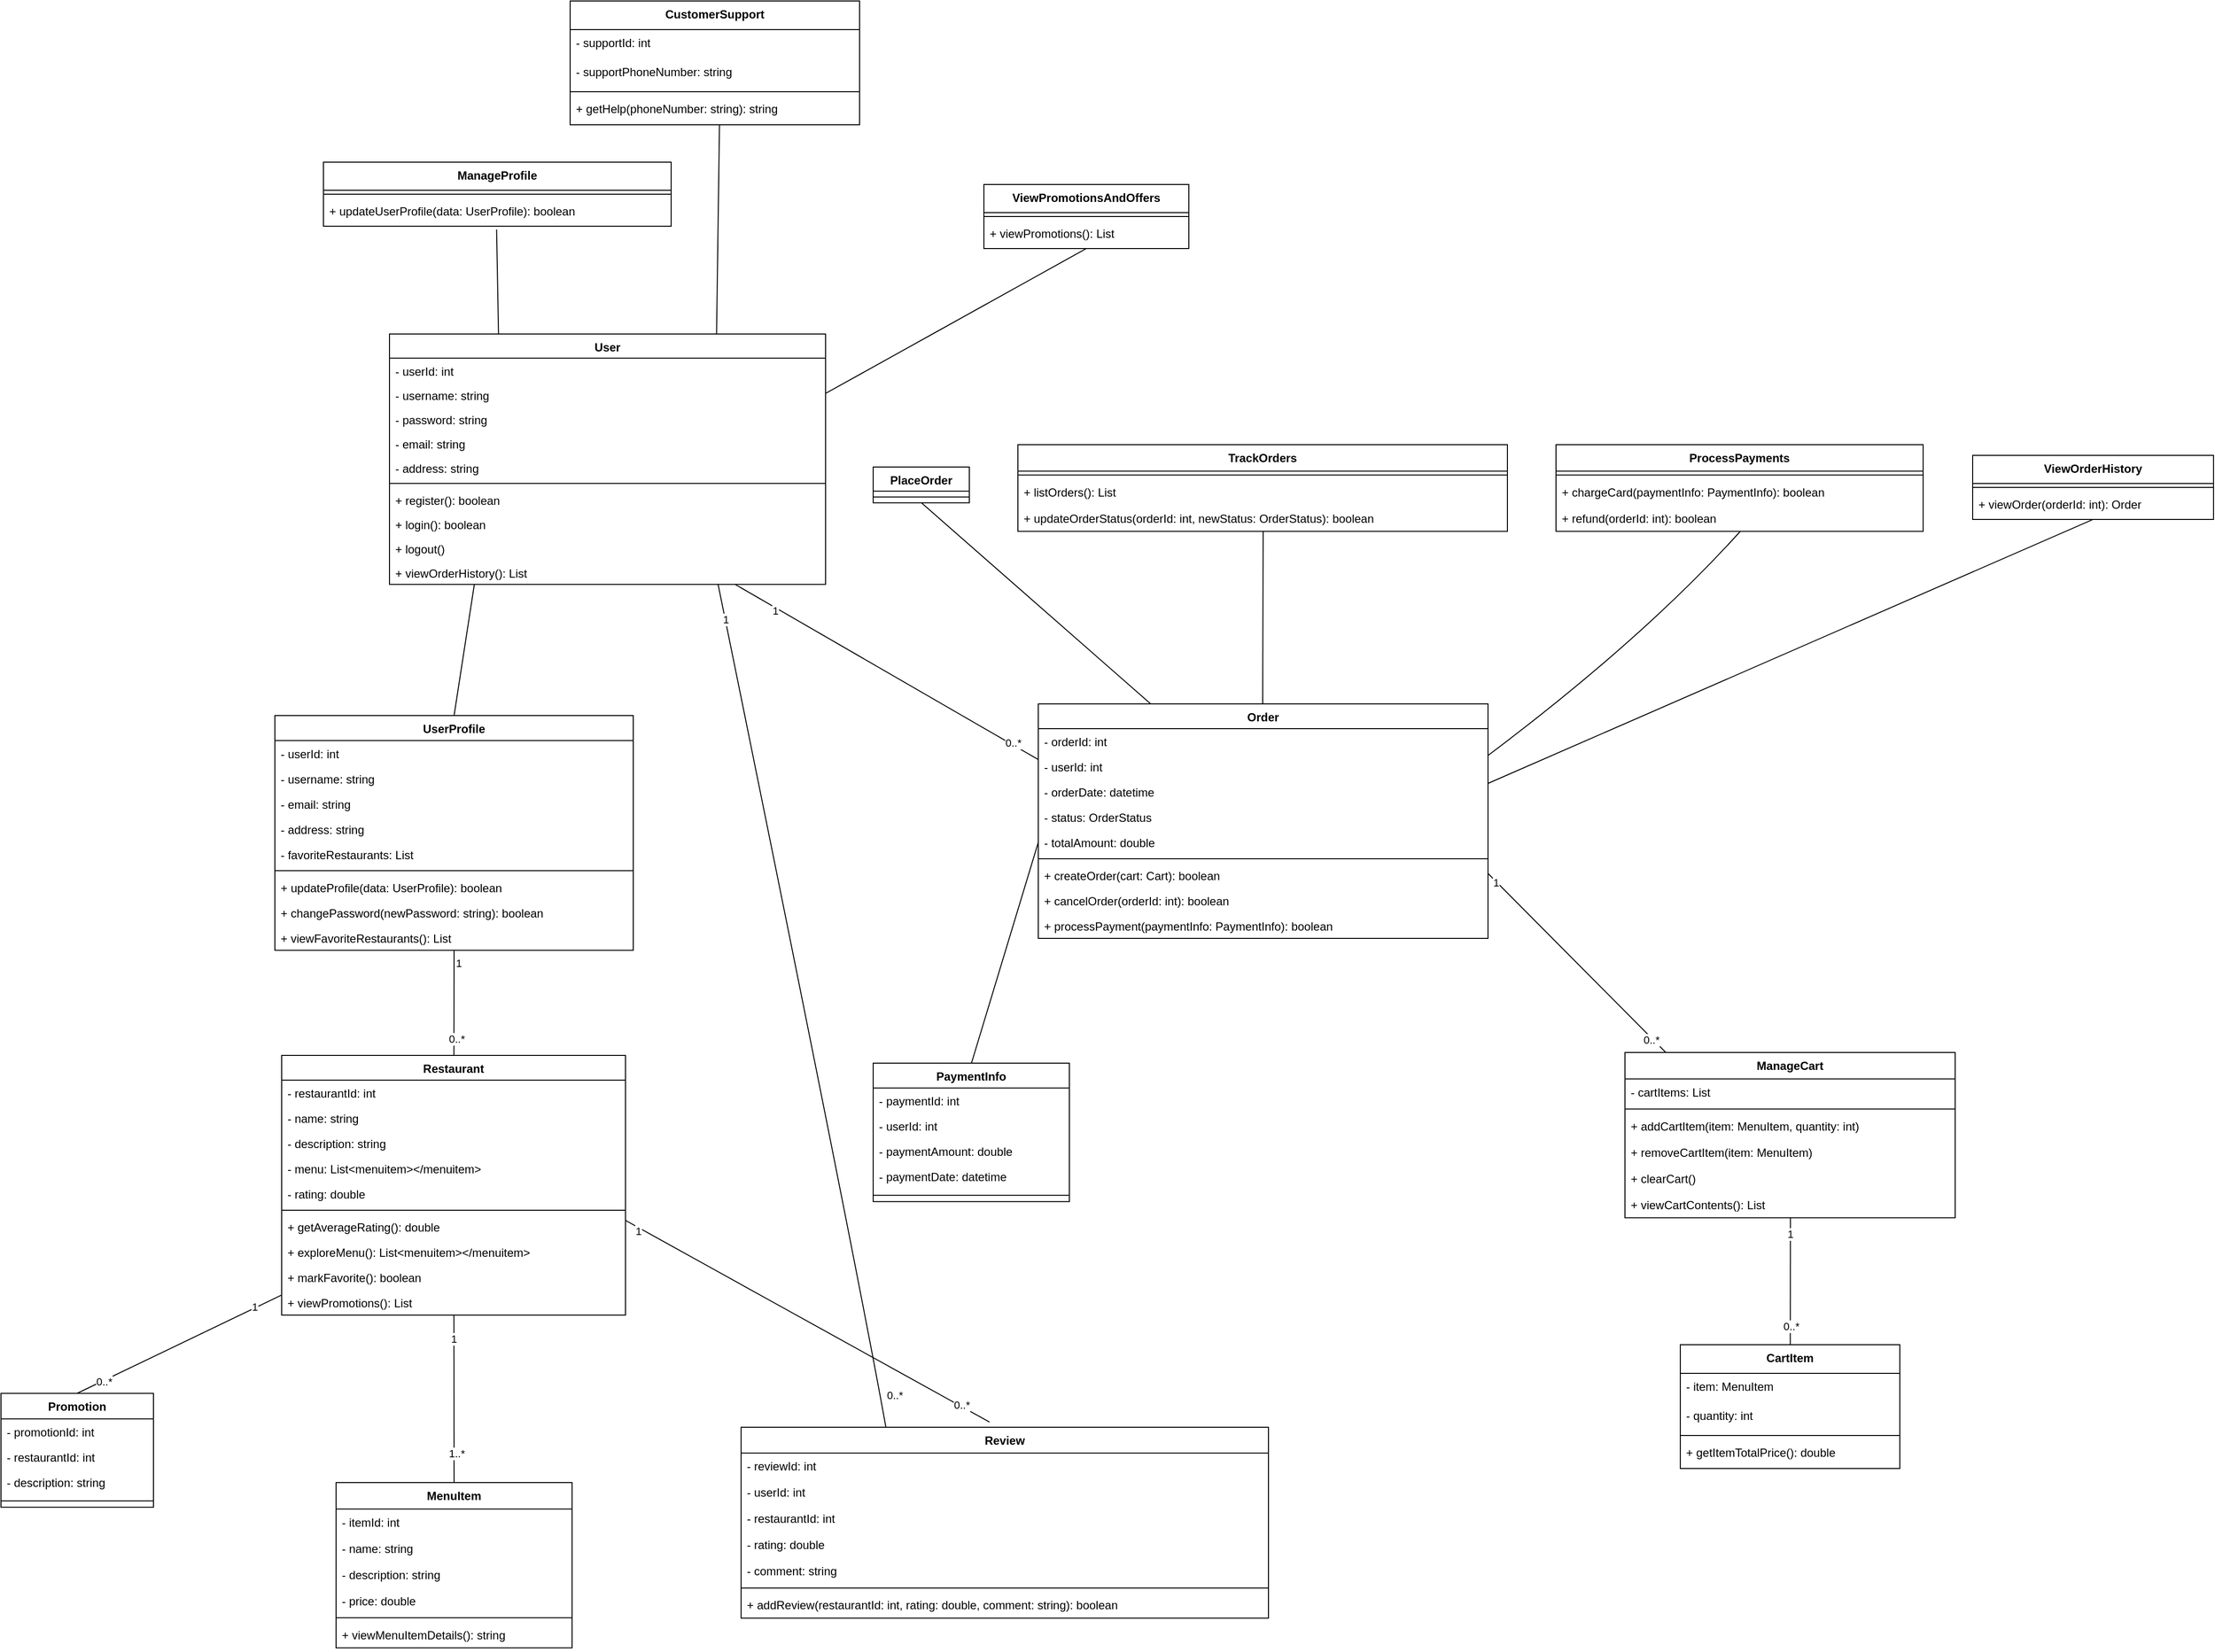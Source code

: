 <mxfile version="22.0.2" type="device">
  <diagram name="Page-1" id="tydHrGEadtjsayEtX0Bs">
    <mxGraphModel dx="3651" dy="2837" grid="1" gridSize="10" guides="1" tooltips="1" connect="1" arrows="1" fold="1" page="1" pageScale="1" pageWidth="850" pageHeight="1100" math="0" shadow="0">
      <root>
        <mxCell id="0" />
        <mxCell id="1" parent="0" />
        <mxCell id="6yUyEg-KqjyoAzudW4GW-1" value="User" style="swimlane;fontStyle=1;align=center;verticalAlign=top;childLayout=stackLayout;horizontal=1;startSize=24.877;horizontalStack=0;resizeParent=1;resizeParentMax=0;resizeLast=0;collapsible=0;marginBottom=0;" parent="1" vertex="1">
          <mxGeometry x="418" y="337" width="449" height="257.877" as="geometry" />
        </mxCell>
        <mxCell id="6yUyEg-KqjyoAzudW4GW-2" value="- userId: int" style="text;strokeColor=none;fillColor=none;align=left;verticalAlign=top;spacingLeft=4;spacingRight=4;overflow=hidden;rotatable=0;points=[[0,0.5],[1,0.5]];portConstraint=eastwest;" parent="6yUyEg-KqjyoAzudW4GW-1" vertex="1">
          <mxGeometry y="24.877" width="449" height="25" as="geometry" />
        </mxCell>
        <mxCell id="6yUyEg-KqjyoAzudW4GW-3" value="- username: string" style="text;strokeColor=none;fillColor=none;align=left;verticalAlign=top;spacingLeft=4;spacingRight=4;overflow=hidden;rotatable=0;points=[[0,0.5],[1,0.5]];portConstraint=eastwest;" parent="6yUyEg-KqjyoAzudW4GW-1" vertex="1">
          <mxGeometry y="49.877" width="449" height="25" as="geometry" />
        </mxCell>
        <mxCell id="6yUyEg-KqjyoAzudW4GW-4" value="- password: string" style="text;strokeColor=none;fillColor=none;align=left;verticalAlign=top;spacingLeft=4;spacingRight=4;overflow=hidden;rotatable=0;points=[[0,0.5],[1,0.5]];portConstraint=eastwest;" parent="6yUyEg-KqjyoAzudW4GW-1" vertex="1">
          <mxGeometry y="74.877" width="449" height="25" as="geometry" />
        </mxCell>
        <mxCell id="6yUyEg-KqjyoAzudW4GW-5" value="- email: string" style="text;strokeColor=none;fillColor=none;align=left;verticalAlign=top;spacingLeft=4;spacingRight=4;overflow=hidden;rotatable=0;points=[[0,0.5],[1,0.5]];portConstraint=eastwest;" parent="6yUyEg-KqjyoAzudW4GW-1" vertex="1">
          <mxGeometry y="99.877" width="449" height="25" as="geometry" />
        </mxCell>
        <mxCell id="6yUyEg-KqjyoAzudW4GW-6" value="- address: string" style="text;strokeColor=none;fillColor=none;align=left;verticalAlign=top;spacingLeft=4;spacingRight=4;overflow=hidden;rotatable=0;points=[[0,0.5],[1,0.5]];portConstraint=eastwest;" parent="6yUyEg-KqjyoAzudW4GW-1" vertex="1">
          <mxGeometry y="124.877" width="449" height="25" as="geometry" />
        </mxCell>
        <mxCell id="6yUyEg-KqjyoAzudW4GW-7" style="line;strokeWidth=1;fillColor=none;align=left;verticalAlign=middle;spacingTop=-1;spacingLeft=3;spacingRight=3;rotatable=0;labelPosition=right;points=[];portConstraint=eastwest;strokeColor=inherit;" parent="6yUyEg-KqjyoAzudW4GW-1" vertex="1">
          <mxGeometry y="149.877" width="449" height="8" as="geometry" />
        </mxCell>
        <mxCell id="6yUyEg-KqjyoAzudW4GW-8" value="+ register(): boolean" style="text;strokeColor=none;fillColor=none;align=left;verticalAlign=top;spacingLeft=4;spacingRight=4;overflow=hidden;rotatable=0;points=[[0,0.5],[1,0.5]];portConstraint=eastwest;" parent="6yUyEg-KqjyoAzudW4GW-1" vertex="1">
          <mxGeometry y="157.877" width="449" height="25" as="geometry" />
        </mxCell>
        <mxCell id="6yUyEg-KqjyoAzudW4GW-9" value="+ login(): boolean" style="text;strokeColor=none;fillColor=none;align=left;verticalAlign=top;spacingLeft=4;spacingRight=4;overflow=hidden;rotatable=0;points=[[0,0.5],[1,0.5]];portConstraint=eastwest;" parent="6yUyEg-KqjyoAzudW4GW-1" vertex="1">
          <mxGeometry y="182.877" width="449" height="25" as="geometry" />
        </mxCell>
        <mxCell id="6yUyEg-KqjyoAzudW4GW-10" value="+ logout()" style="text;strokeColor=none;fillColor=none;align=left;verticalAlign=top;spacingLeft=4;spacingRight=4;overflow=hidden;rotatable=0;points=[[0,0.5],[1,0.5]];portConstraint=eastwest;" parent="6yUyEg-KqjyoAzudW4GW-1" vertex="1">
          <mxGeometry y="207.877" width="449" height="25" as="geometry" />
        </mxCell>
        <mxCell id="6yUyEg-KqjyoAzudW4GW-13" value="+ viewOrderHistory(): List" style="text;strokeColor=none;fillColor=none;align=left;verticalAlign=top;spacingLeft=4;spacingRight=4;overflow=hidden;rotatable=0;points=[[0,0.5],[1,0.5]];portConstraint=eastwest;" parent="6yUyEg-KqjyoAzudW4GW-1" vertex="1">
          <mxGeometry y="232.877" width="449" height="25" as="geometry" />
        </mxCell>
        <mxCell id="6yUyEg-KqjyoAzudW4GW-15" value="Restaurant" style="swimlane;fontStyle=1;align=center;verticalAlign=top;childLayout=stackLayout;horizontal=1;startSize=25.5;horizontalStack=0;resizeParent=1;resizeParentMax=0;resizeLast=0;collapsible=0;marginBottom=0;" parent="1" vertex="1">
          <mxGeometry x="307" y="1080" width="354" height="267.5" as="geometry" />
        </mxCell>
        <mxCell id="6yUyEg-KqjyoAzudW4GW-16" value="- restaurantId: int" style="text;strokeColor=none;fillColor=none;align=left;verticalAlign=top;spacingLeft=4;spacingRight=4;overflow=hidden;rotatable=0;points=[[0,0.5],[1,0.5]];portConstraint=eastwest;" parent="6yUyEg-KqjyoAzudW4GW-15" vertex="1">
          <mxGeometry y="25.5" width="354" height="26" as="geometry" />
        </mxCell>
        <mxCell id="6yUyEg-KqjyoAzudW4GW-17" value="- name: string" style="text;strokeColor=none;fillColor=none;align=left;verticalAlign=top;spacingLeft=4;spacingRight=4;overflow=hidden;rotatable=0;points=[[0,0.5],[1,0.5]];portConstraint=eastwest;" parent="6yUyEg-KqjyoAzudW4GW-15" vertex="1">
          <mxGeometry y="51.5" width="354" height="26" as="geometry" />
        </mxCell>
        <mxCell id="6yUyEg-KqjyoAzudW4GW-18" value="- description: string" style="text;strokeColor=none;fillColor=none;align=left;verticalAlign=top;spacingLeft=4;spacingRight=4;overflow=hidden;rotatable=0;points=[[0,0.5],[1,0.5]];portConstraint=eastwest;" parent="6yUyEg-KqjyoAzudW4GW-15" vertex="1">
          <mxGeometry y="77.5" width="354" height="26" as="geometry" />
        </mxCell>
        <mxCell id="6yUyEg-KqjyoAzudW4GW-19" value="- menu: List&lt;menuitem&gt;&lt;/menuitem&gt;" style="text;strokeColor=none;fillColor=none;align=left;verticalAlign=top;spacingLeft=4;spacingRight=4;overflow=hidden;rotatable=0;points=[[0,0.5],[1,0.5]];portConstraint=eastwest;" parent="6yUyEg-KqjyoAzudW4GW-15" vertex="1">
          <mxGeometry y="103.5" width="354" height="26" as="geometry" />
        </mxCell>
        <mxCell id="6yUyEg-KqjyoAzudW4GW-20" value="- rating: double" style="text;strokeColor=none;fillColor=none;align=left;verticalAlign=top;spacingLeft=4;spacingRight=4;overflow=hidden;rotatable=0;points=[[0,0.5],[1,0.5]];portConstraint=eastwest;" parent="6yUyEg-KqjyoAzudW4GW-15" vertex="1">
          <mxGeometry y="129.5" width="354" height="26" as="geometry" />
        </mxCell>
        <mxCell id="6yUyEg-KqjyoAzudW4GW-21" style="line;strokeWidth=1;fillColor=none;align=left;verticalAlign=middle;spacingTop=-1;spacingLeft=3;spacingRight=3;rotatable=0;labelPosition=right;points=[];portConstraint=eastwest;strokeColor=inherit;" parent="6yUyEg-KqjyoAzudW4GW-15" vertex="1">
          <mxGeometry y="155.5" width="354" height="8" as="geometry" />
        </mxCell>
        <mxCell id="6yUyEg-KqjyoAzudW4GW-22" value="+ getAverageRating(): double" style="text;strokeColor=none;fillColor=none;align=left;verticalAlign=top;spacingLeft=4;spacingRight=4;overflow=hidden;rotatable=0;points=[[0,0.5],[1,0.5]];portConstraint=eastwest;" parent="6yUyEg-KqjyoAzudW4GW-15" vertex="1">
          <mxGeometry y="163.5" width="354" height="26" as="geometry" />
        </mxCell>
        <mxCell id="6yUyEg-KqjyoAzudW4GW-23" value="+ exploreMenu(): List&lt;menuitem&gt;&lt;/menuitem&gt;" style="text;strokeColor=none;fillColor=none;align=left;verticalAlign=top;spacingLeft=4;spacingRight=4;overflow=hidden;rotatable=0;points=[[0,0.5],[1,0.5]];portConstraint=eastwest;" parent="6yUyEg-KqjyoAzudW4GW-15" vertex="1">
          <mxGeometry y="189.5" width="354" height="26" as="geometry" />
        </mxCell>
        <mxCell id="6yUyEg-KqjyoAzudW4GW-24" value="+ markFavorite(): boolean" style="text;strokeColor=none;fillColor=none;align=left;verticalAlign=top;spacingLeft=4;spacingRight=4;overflow=hidden;rotatable=0;points=[[0,0.5],[1,0.5]];portConstraint=eastwest;" parent="6yUyEg-KqjyoAzudW4GW-15" vertex="1">
          <mxGeometry y="215.5" width="354" height="26" as="geometry" />
        </mxCell>
        <mxCell id="6yUyEg-KqjyoAzudW4GW-25" value="+ viewPromotions(): List" style="text;strokeColor=none;fillColor=none;align=left;verticalAlign=top;spacingLeft=4;spacingRight=4;overflow=hidden;rotatable=0;points=[[0,0.5],[1,0.5]];portConstraint=eastwest;" parent="6yUyEg-KqjyoAzudW4GW-15" vertex="1">
          <mxGeometry y="241.5" width="354" height="26" as="geometry" />
        </mxCell>
        <mxCell id="6yUyEg-KqjyoAzudW4GW-26" value="Order" style="swimlane;fontStyle=1;align=center;verticalAlign=top;childLayout=stackLayout;horizontal=1;startSize=25.5;horizontalStack=0;resizeParent=1;resizeParentMax=0;resizeLast=0;collapsible=0;marginBottom=0;" parent="1" vertex="1">
          <mxGeometry x="1086" y="718" width="463" height="241.5" as="geometry" />
        </mxCell>
        <mxCell id="6yUyEg-KqjyoAzudW4GW-27" value="- orderId: int" style="text;strokeColor=none;fillColor=none;align=left;verticalAlign=top;spacingLeft=4;spacingRight=4;overflow=hidden;rotatable=0;points=[[0,0.5],[1,0.5]];portConstraint=eastwest;" parent="6yUyEg-KqjyoAzudW4GW-26" vertex="1">
          <mxGeometry y="25.5" width="463" height="26" as="geometry" />
        </mxCell>
        <mxCell id="6yUyEg-KqjyoAzudW4GW-28" value="- userId: int" style="text;strokeColor=none;fillColor=none;align=left;verticalAlign=top;spacingLeft=4;spacingRight=4;overflow=hidden;rotatable=0;points=[[0,0.5],[1,0.5]];portConstraint=eastwest;" parent="6yUyEg-KqjyoAzudW4GW-26" vertex="1">
          <mxGeometry y="51.5" width="463" height="26" as="geometry" />
        </mxCell>
        <mxCell id="6yUyEg-KqjyoAzudW4GW-29" value="- orderDate: datetime" style="text;strokeColor=none;fillColor=none;align=left;verticalAlign=top;spacingLeft=4;spacingRight=4;overflow=hidden;rotatable=0;points=[[0,0.5],[1,0.5]];portConstraint=eastwest;" parent="6yUyEg-KqjyoAzudW4GW-26" vertex="1">
          <mxGeometry y="77.5" width="463" height="26" as="geometry" />
        </mxCell>
        <mxCell id="6yUyEg-KqjyoAzudW4GW-30" value="- status: OrderStatus" style="text;strokeColor=none;fillColor=none;align=left;verticalAlign=top;spacingLeft=4;spacingRight=4;overflow=hidden;rotatable=0;points=[[0,0.5],[1,0.5]];portConstraint=eastwest;" parent="6yUyEg-KqjyoAzudW4GW-26" vertex="1">
          <mxGeometry y="103.5" width="463" height="26" as="geometry" />
        </mxCell>
        <mxCell id="6yUyEg-KqjyoAzudW4GW-31" value="- totalAmount: double" style="text;strokeColor=none;fillColor=none;align=left;verticalAlign=top;spacingLeft=4;spacingRight=4;overflow=hidden;rotatable=0;points=[[0,0.5],[1,0.5]];portConstraint=eastwest;" parent="6yUyEg-KqjyoAzudW4GW-26" vertex="1">
          <mxGeometry y="129.5" width="463" height="26" as="geometry" />
        </mxCell>
        <mxCell id="6yUyEg-KqjyoAzudW4GW-32" style="line;strokeWidth=1;fillColor=none;align=left;verticalAlign=middle;spacingTop=-1;spacingLeft=3;spacingRight=3;rotatable=0;labelPosition=right;points=[];portConstraint=eastwest;strokeColor=inherit;" parent="6yUyEg-KqjyoAzudW4GW-26" vertex="1">
          <mxGeometry y="155.5" width="463" height="8" as="geometry" />
        </mxCell>
        <mxCell id="6yUyEg-KqjyoAzudW4GW-33" value="+ createOrder(cart: Cart): boolean" style="text;strokeColor=none;fillColor=none;align=left;verticalAlign=top;spacingLeft=4;spacingRight=4;overflow=hidden;rotatable=0;points=[[0,0.5],[1,0.5]];portConstraint=eastwest;" parent="6yUyEg-KqjyoAzudW4GW-26" vertex="1">
          <mxGeometry y="163.5" width="463" height="26" as="geometry" />
        </mxCell>
        <mxCell id="6yUyEg-KqjyoAzudW4GW-34" value="+ cancelOrder(orderId: int): boolean" style="text;strokeColor=none;fillColor=none;align=left;verticalAlign=top;spacingLeft=4;spacingRight=4;overflow=hidden;rotatable=0;points=[[0,0.5],[1,0.5]];portConstraint=eastwest;" parent="6yUyEg-KqjyoAzudW4GW-26" vertex="1">
          <mxGeometry y="189.5" width="463" height="26" as="geometry" />
        </mxCell>
        <mxCell id="6yUyEg-KqjyoAzudW4GW-36" value="+ processPayment(paymentInfo: PaymentInfo): boolean" style="text;strokeColor=none;fillColor=none;align=left;verticalAlign=top;spacingLeft=4;spacingRight=4;overflow=hidden;rotatable=0;points=[[0,0.5],[1,0.5]];portConstraint=eastwest;" parent="6yUyEg-KqjyoAzudW4GW-26" vertex="1">
          <mxGeometry y="215.5" width="463" height="26" as="geometry" />
        </mxCell>
        <mxCell id="6yUyEg-KqjyoAzudW4GW-37" value="Review" style="swimlane;fontStyle=1;align=center;verticalAlign=top;childLayout=stackLayout;horizontal=1;startSize=26.657;horizontalStack=0;resizeParent=1;resizeParentMax=0;resizeLast=0;collapsible=0;marginBottom=0;" parent="1" vertex="1">
          <mxGeometry x="780" y="1463" width="543" height="196.657" as="geometry" />
        </mxCell>
        <mxCell id="6yUyEg-KqjyoAzudW4GW-38" value="- reviewId: int" style="text;strokeColor=none;fillColor=none;align=left;verticalAlign=top;spacingLeft=4;spacingRight=4;overflow=hidden;rotatable=0;points=[[0,0.5],[1,0.5]];portConstraint=eastwest;" parent="6yUyEg-KqjyoAzudW4GW-37" vertex="1">
          <mxGeometry y="26.657" width="543" height="27" as="geometry" />
        </mxCell>
        <mxCell id="6yUyEg-KqjyoAzudW4GW-39" value="- userId: int" style="text;strokeColor=none;fillColor=none;align=left;verticalAlign=top;spacingLeft=4;spacingRight=4;overflow=hidden;rotatable=0;points=[[0,0.5],[1,0.5]];portConstraint=eastwest;" parent="6yUyEg-KqjyoAzudW4GW-37" vertex="1">
          <mxGeometry y="53.657" width="543" height="27" as="geometry" />
        </mxCell>
        <mxCell id="6yUyEg-KqjyoAzudW4GW-40" value="- restaurantId: int" style="text;strokeColor=none;fillColor=none;align=left;verticalAlign=top;spacingLeft=4;spacingRight=4;overflow=hidden;rotatable=0;points=[[0,0.5],[1,0.5]];portConstraint=eastwest;" parent="6yUyEg-KqjyoAzudW4GW-37" vertex="1">
          <mxGeometry y="80.657" width="543" height="27" as="geometry" />
        </mxCell>
        <mxCell id="6yUyEg-KqjyoAzudW4GW-41" value="- rating: double" style="text;strokeColor=none;fillColor=none;align=left;verticalAlign=top;spacingLeft=4;spacingRight=4;overflow=hidden;rotatable=0;points=[[0,0.5],[1,0.5]];portConstraint=eastwest;" parent="6yUyEg-KqjyoAzudW4GW-37" vertex="1">
          <mxGeometry y="107.657" width="543" height="27" as="geometry" />
        </mxCell>
        <mxCell id="6yUyEg-KqjyoAzudW4GW-42" value="- comment: string" style="text;strokeColor=none;fillColor=none;align=left;verticalAlign=top;spacingLeft=4;spacingRight=4;overflow=hidden;rotatable=0;points=[[0,0.5],[1,0.5]];portConstraint=eastwest;" parent="6yUyEg-KqjyoAzudW4GW-37" vertex="1">
          <mxGeometry y="134.657" width="543" height="27" as="geometry" />
        </mxCell>
        <mxCell id="6yUyEg-KqjyoAzudW4GW-43" style="line;strokeWidth=1;fillColor=none;align=left;verticalAlign=middle;spacingTop=-1;spacingLeft=3;spacingRight=3;rotatable=0;labelPosition=right;points=[];portConstraint=eastwest;strokeColor=inherit;" parent="6yUyEg-KqjyoAzudW4GW-37" vertex="1">
          <mxGeometry y="161.657" width="543" height="8" as="geometry" />
        </mxCell>
        <mxCell id="6yUyEg-KqjyoAzudW4GW-44" value="+ addReview(restaurantId: int, rating: double, comment: string): boolean" style="text;strokeColor=none;fillColor=none;align=left;verticalAlign=top;spacingLeft=4;spacingRight=4;overflow=hidden;rotatable=0;points=[[0,0.5],[1,0.5]];portConstraint=eastwest;" parent="6yUyEg-KqjyoAzudW4GW-37" vertex="1">
          <mxGeometry y="169.657" width="543" height="27" as="geometry" />
        </mxCell>
        <mxCell id="6yUyEg-KqjyoAzudW4GW-45" value="ManageCart" style="swimlane;fontStyle=1;align=center;verticalAlign=top;childLayout=stackLayout;horizontal=1;startSize=27.3;horizontalStack=0;resizeParent=1;resizeParentMax=0;resizeLast=0;collapsible=0;marginBottom=0;" parent="1" vertex="1">
          <mxGeometry x="1690" y="1077" width="340" height="170.3" as="geometry" />
        </mxCell>
        <mxCell id="6yUyEg-KqjyoAzudW4GW-46" value="- cartItems: List" style="text;strokeColor=none;fillColor=none;align=left;verticalAlign=top;spacingLeft=4;spacingRight=4;overflow=hidden;rotatable=0;points=[[0,0.5],[1,0.5]];portConstraint=eastwest;" parent="6yUyEg-KqjyoAzudW4GW-45" vertex="1">
          <mxGeometry y="27.3" width="340" height="27" as="geometry" />
        </mxCell>
        <mxCell id="6yUyEg-KqjyoAzudW4GW-47" style="line;strokeWidth=1;fillColor=none;align=left;verticalAlign=middle;spacingTop=-1;spacingLeft=3;spacingRight=3;rotatable=0;labelPosition=right;points=[];portConstraint=eastwest;strokeColor=inherit;" parent="6yUyEg-KqjyoAzudW4GW-45" vertex="1">
          <mxGeometry y="54.3" width="340" height="8" as="geometry" />
        </mxCell>
        <mxCell id="6yUyEg-KqjyoAzudW4GW-48" value="+ addCartItem(item: MenuItem, quantity: int)" style="text;strokeColor=none;fillColor=none;align=left;verticalAlign=top;spacingLeft=4;spacingRight=4;overflow=hidden;rotatable=0;points=[[0,0.5],[1,0.5]];portConstraint=eastwest;" parent="6yUyEg-KqjyoAzudW4GW-45" vertex="1">
          <mxGeometry y="62.3" width="340" height="27" as="geometry" />
        </mxCell>
        <mxCell id="6yUyEg-KqjyoAzudW4GW-49" value="+ removeCartItem(item: MenuItem)" style="text;strokeColor=none;fillColor=none;align=left;verticalAlign=top;spacingLeft=4;spacingRight=4;overflow=hidden;rotatable=0;points=[[0,0.5],[1,0.5]];portConstraint=eastwest;" parent="6yUyEg-KqjyoAzudW4GW-45" vertex="1">
          <mxGeometry y="89.3" width="340" height="27" as="geometry" />
        </mxCell>
        <mxCell id="6yUyEg-KqjyoAzudW4GW-50" value="+ clearCart()" style="text;strokeColor=none;fillColor=none;align=left;verticalAlign=top;spacingLeft=4;spacingRight=4;overflow=hidden;rotatable=0;points=[[0,0.5],[1,0.5]];portConstraint=eastwest;" parent="6yUyEg-KqjyoAzudW4GW-45" vertex="1">
          <mxGeometry y="116.3" width="340" height="27" as="geometry" />
        </mxCell>
        <mxCell id="6yUyEg-KqjyoAzudW4GW-51" value="+ viewCartContents(): List" style="text;strokeColor=none;fillColor=none;align=left;verticalAlign=top;spacingLeft=4;spacingRight=4;overflow=hidden;rotatable=0;points=[[0,0.5],[1,0.5]];portConstraint=eastwest;" parent="6yUyEg-KqjyoAzudW4GW-45" vertex="1">
          <mxGeometry y="143.3" width="340" height="27" as="geometry" />
        </mxCell>
        <mxCell id="6yUyEg-KqjyoAzudW4GW-52" value="MenuItem" style="swimlane;fontStyle=1;align=center;verticalAlign=top;childLayout=stackLayout;horizontal=1;startSize=27.3;horizontalStack=0;resizeParent=1;resizeParentMax=0;resizeLast=0;collapsible=0;marginBottom=0;" parent="1" vertex="1">
          <mxGeometry x="363" y="1520" width="243" height="170.3" as="geometry" />
        </mxCell>
        <mxCell id="6yUyEg-KqjyoAzudW4GW-53" value="- itemId: int" style="text;strokeColor=none;fillColor=none;align=left;verticalAlign=top;spacingLeft=4;spacingRight=4;overflow=hidden;rotatable=0;points=[[0,0.5],[1,0.5]];portConstraint=eastwest;" parent="6yUyEg-KqjyoAzudW4GW-52" vertex="1">
          <mxGeometry y="27.3" width="243" height="27" as="geometry" />
        </mxCell>
        <mxCell id="6yUyEg-KqjyoAzudW4GW-54" value="- name: string" style="text;strokeColor=none;fillColor=none;align=left;verticalAlign=top;spacingLeft=4;spacingRight=4;overflow=hidden;rotatable=0;points=[[0,0.5],[1,0.5]];portConstraint=eastwest;" parent="6yUyEg-KqjyoAzudW4GW-52" vertex="1">
          <mxGeometry y="54.3" width="243" height="27" as="geometry" />
        </mxCell>
        <mxCell id="6yUyEg-KqjyoAzudW4GW-55" value="- description: string" style="text;strokeColor=none;fillColor=none;align=left;verticalAlign=top;spacingLeft=4;spacingRight=4;overflow=hidden;rotatable=0;points=[[0,0.5],[1,0.5]];portConstraint=eastwest;" parent="6yUyEg-KqjyoAzudW4GW-52" vertex="1">
          <mxGeometry y="81.3" width="243" height="27" as="geometry" />
        </mxCell>
        <mxCell id="6yUyEg-KqjyoAzudW4GW-56" value="- price: double" style="text;strokeColor=none;fillColor=none;align=left;verticalAlign=top;spacingLeft=4;spacingRight=4;overflow=hidden;rotatable=0;points=[[0,0.5],[1,0.5]];portConstraint=eastwest;" parent="6yUyEg-KqjyoAzudW4GW-52" vertex="1">
          <mxGeometry y="108.3" width="243" height="27" as="geometry" />
        </mxCell>
        <mxCell id="6yUyEg-KqjyoAzudW4GW-57" style="line;strokeWidth=1;fillColor=none;align=left;verticalAlign=middle;spacingTop=-1;spacingLeft=3;spacingRight=3;rotatable=0;labelPosition=right;points=[];portConstraint=eastwest;strokeColor=inherit;" parent="6yUyEg-KqjyoAzudW4GW-52" vertex="1">
          <mxGeometry y="135.3" width="243" height="8" as="geometry" />
        </mxCell>
        <mxCell id="6yUyEg-KqjyoAzudW4GW-58" value="+ viewMenuItemDetails(): string" style="text;strokeColor=none;fillColor=none;align=left;verticalAlign=top;spacingLeft=4;spacingRight=4;overflow=hidden;rotatable=0;points=[[0,0.5],[1,0.5]];portConstraint=eastwest;" parent="6yUyEg-KqjyoAzudW4GW-52" vertex="1">
          <mxGeometry y="143.3" width="243" height="27" as="geometry" />
        </mxCell>
        <mxCell id="6yUyEg-KqjyoAzudW4GW-59" value="CartItem" style="swimlane;fontStyle=1;align=center;verticalAlign=top;childLayout=stackLayout;horizontal=1;startSize=29.55;horizontalStack=0;resizeParent=1;resizeParentMax=0;resizeLast=0;collapsible=0;marginBottom=0;" parent="1" vertex="1">
          <mxGeometry x="1747" y="1378" width="226" height="127.55" as="geometry" />
        </mxCell>
        <mxCell id="6yUyEg-KqjyoAzudW4GW-60" value="- item: MenuItem" style="text;strokeColor=none;fillColor=none;align=left;verticalAlign=top;spacingLeft=4;spacingRight=4;overflow=hidden;rotatable=0;points=[[0,0.5],[1,0.5]];portConstraint=eastwest;" parent="6yUyEg-KqjyoAzudW4GW-59" vertex="1">
          <mxGeometry y="29.55" width="226" height="30" as="geometry" />
        </mxCell>
        <mxCell id="6yUyEg-KqjyoAzudW4GW-61" value="- quantity: int" style="text;strokeColor=none;fillColor=none;align=left;verticalAlign=top;spacingLeft=4;spacingRight=4;overflow=hidden;rotatable=0;points=[[0,0.5],[1,0.5]];portConstraint=eastwest;" parent="6yUyEg-KqjyoAzudW4GW-59" vertex="1">
          <mxGeometry y="59.55" width="226" height="30" as="geometry" />
        </mxCell>
        <mxCell id="6yUyEg-KqjyoAzudW4GW-62" style="line;strokeWidth=1;fillColor=none;align=left;verticalAlign=middle;spacingTop=-1;spacingLeft=3;spacingRight=3;rotatable=0;labelPosition=right;points=[];portConstraint=eastwest;strokeColor=inherit;" parent="6yUyEg-KqjyoAzudW4GW-59" vertex="1">
          <mxGeometry y="89.55" width="226" height="8" as="geometry" />
        </mxCell>
        <mxCell id="6yUyEg-KqjyoAzudW4GW-63" value="+ getItemTotalPrice(): double" style="text;strokeColor=none;fillColor=none;align=left;verticalAlign=top;spacingLeft=4;spacingRight=4;overflow=hidden;rotatable=0;points=[[0,0.5],[1,0.5]];portConstraint=eastwest;" parent="6yUyEg-KqjyoAzudW4GW-59" vertex="1">
          <mxGeometry y="97.55" width="226" height="30" as="geometry" />
        </mxCell>
        <mxCell id="6yUyEg-KqjyoAzudW4GW-64" value="UserProfile" style="swimlane;fontStyle=1;align=center;verticalAlign=top;childLayout=stackLayout;horizontal=1;startSize=25.8;horizontalStack=0;resizeParent=1;resizeParentMax=0;resizeLast=0;collapsible=0;marginBottom=0;" parent="1" vertex="1">
          <mxGeometry x="300" y="730" width="369" height="241.8" as="geometry" />
        </mxCell>
        <mxCell id="6yUyEg-KqjyoAzudW4GW-65" value="- userId: int" style="text;strokeColor=none;fillColor=none;align=left;verticalAlign=top;spacingLeft=4;spacingRight=4;overflow=hidden;rotatable=0;points=[[0,0.5],[1,0.5]];portConstraint=eastwest;" parent="6yUyEg-KqjyoAzudW4GW-64" vertex="1">
          <mxGeometry y="25.8" width="369" height="26" as="geometry" />
        </mxCell>
        <mxCell id="6yUyEg-KqjyoAzudW4GW-66" value="- username: string" style="text;strokeColor=none;fillColor=none;align=left;verticalAlign=top;spacingLeft=4;spacingRight=4;overflow=hidden;rotatable=0;points=[[0,0.5],[1,0.5]];portConstraint=eastwest;" parent="6yUyEg-KqjyoAzudW4GW-64" vertex="1">
          <mxGeometry y="51.8" width="369" height="26" as="geometry" />
        </mxCell>
        <mxCell id="6yUyEg-KqjyoAzudW4GW-67" value="- email: string" style="text;strokeColor=none;fillColor=none;align=left;verticalAlign=top;spacingLeft=4;spacingRight=4;overflow=hidden;rotatable=0;points=[[0,0.5],[1,0.5]];portConstraint=eastwest;" parent="6yUyEg-KqjyoAzudW4GW-64" vertex="1">
          <mxGeometry y="77.8" width="369" height="26" as="geometry" />
        </mxCell>
        <mxCell id="6yUyEg-KqjyoAzudW4GW-68" value="- address: string" style="text;strokeColor=none;fillColor=none;align=left;verticalAlign=top;spacingLeft=4;spacingRight=4;overflow=hidden;rotatable=0;points=[[0,0.5],[1,0.5]];portConstraint=eastwest;" parent="6yUyEg-KqjyoAzudW4GW-64" vertex="1">
          <mxGeometry y="103.8" width="369" height="26" as="geometry" />
        </mxCell>
        <mxCell id="6yUyEg-KqjyoAzudW4GW-69" value="- favoriteRestaurants: List" style="text;strokeColor=none;fillColor=none;align=left;verticalAlign=top;spacingLeft=4;spacingRight=4;overflow=hidden;rotatable=0;points=[[0,0.5],[1,0.5]];portConstraint=eastwest;" parent="6yUyEg-KqjyoAzudW4GW-64" vertex="1">
          <mxGeometry y="129.8" width="369" height="26" as="geometry" />
        </mxCell>
        <mxCell id="6yUyEg-KqjyoAzudW4GW-70" style="line;strokeWidth=1;fillColor=none;align=left;verticalAlign=middle;spacingTop=-1;spacingLeft=3;spacingRight=3;rotatable=0;labelPosition=right;points=[];portConstraint=eastwest;strokeColor=inherit;" parent="6yUyEg-KqjyoAzudW4GW-64" vertex="1">
          <mxGeometry y="155.8" width="369" height="8" as="geometry" />
        </mxCell>
        <mxCell id="6yUyEg-KqjyoAzudW4GW-71" value="+ updateProfile(data: UserProfile): boolean" style="text;strokeColor=none;fillColor=none;align=left;verticalAlign=top;spacingLeft=4;spacingRight=4;overflow=hidden;rotatable=0;points=[[0,0.5],[1,0.5]];portConstraint=eastwest;" parent="6yUyEg-KqjyoAzudW4GW-64" vertex="1">
          <mxGeometry y="163.8" width="369" height="26" as="geometry" />
        </mxCell>
        <mxCell id="6yUyEg-KqjyoAzudW4GW-72" value="+ changePassword(newPassword: string): boolean" style="text;strokeColor=none;fillColor=none;align=left;verticalAlign=top;spacingLeft=4;spacingRight=4;overflow=hidden;rotatable=0;points=[[0,0.5],[1,0.5]];portConstraint=eastwest;" parent="6yUyEg-KqjyoAzudW4GW-64" vertex="1">
          <mxGeometry y="189.8" width="369" height="26" as="geometry" />
        </mxCell>
        <mxCell id="6yUyEg-KqjyoAzudW4GW-73" value="+ viewFavoriteRestaurants(): List" style="text;strokeColor=none;fillColor=none;align=left;verticalAlign=top;spacingLeft=4;spacingRight=4;overflow=hidden;rotatable=0;points=[[0,0.5],[1,0.5]];portConstraint=eastwest;" parent="6yUyEg-KqjyoAzudW4GW-64" vertex="1">
          <mxGeometry y="215.8" width="369" height="26" as="geometry" />
        </mxCell>
        <mxCell id="6yUyEg-KqjyoAzudW4GW-74" value="CustomerSupport" style="swimlane;fontStyle=1;align=center;verticalAlign=top;childLayout=stackLayout;horizontal=1;startSize=29.55;horizontalStack=0;resizeParent=1;resizeParentMax=0;resizeLast=0;collapsible=0;marginBottom=0;" parent="1" vertex="1">
          <mxGeometry x="604" y="-6" width="298" height="127.55" as="geometry" />
        </mxCell>
        <mxCell id="6yUyEg-KqjyoAzudW4GW-75" value="- supportId: int" style="text;strokeColor=none;fillColor=none;align=left;verticalAlign=top;spacingLeft=4;spacingRight=4;overflow=hidden;rotatable=0;points=[[0,0.5],[1,0.5]];portConstraint=eastwest;" parent="6yUyEg-KqjyoAzudW4GW-74" vertex="1">
          <mxGeometry y="29.55" width="298" height="30" as="geometry" />
        </mxCell>
        <mxCell id="6yUyEg-KqjyoAzudW4GW-76" value="- supportPhoneNumber: string" style="text;strokeColor=none;fillColor=none;align=left;verticalAlign=top;spacingLeft=4;spacingRight=4;overflow=hidden;rotatable=0;points=[[0,0.5],[1,0.5]];portConstraint=eastwest;" parent="6yUyEg-KqjyoAzudW4GW-74" vertex="1">
          <mxGeometry y="59.55" width="298" height="30" as="geometry" />
        </mxCell>
        <mxCell id="6yUyEg-KqjyoAzudW4GW-77" style="line;strokeWidth=1;fillColor=none;align=left;verticalAlign=middle;spacingTop=-1;spacingLeft=3;spacingRight=3;rotatable=0;labelPosition=right;points=[];portConstraint=eastwest;strokeColor=inherit;" parent="6yUyEg-KqjyoAzudW4GW-74" vertex="1">
          <mxGeometry y="89.55" width="298" height="8" as="geometry" />
        </mxCell>
        <mxCell id="6yUyEg-KqjyoAzudW4GW-78" value="+ getHelp(phoneNumber: string): string" style="text;strokeColor=none;fillColor=none;align=left;verticalAlign=top;spacingLeft=4;spacingRight=4;overflow=hidden;rotatable=0;points=[[0,0.5],[1,0.5]];portConstraint=eastwest;" parent="6yUyEg-KqjyoAzudW4GW-74" vertex="1">
          <mxGeometry y="97.55" width="298" height="30" as="geometry" />
        </mxCell>
        <mxCell id="6yUyEg-KqjyoAzudW4GW-79" value="Promotion" style="swimlane;fontStyle=1;align=center;verticalAlign=top;childLayout=stackLayout;horizontal=1;startSize=26.267;horizontalStack=0;resizeParent=1;resizeParentMax=0;resizeLast=0;collapsible=0;marginBottom=0;" parent="1" vertex="1">
          <mxGeometry x="18" y="1428.13" width="157" height="117.267" as="geometry" />
        </mxCell>
        <mxCell id="6yUyEg-KqjyoAzudW4GW-80" value="- promotionId: int" style="text;strokeColor=none;fillColor=none;align=left;verticalAlign=top;spacingLeft=4;spacingRight=4;overflow=hidden;rotatable=0;points=[[0,0.5],[1,0.5]];portConstraint=eastwest;" parent="6yUyEg-KqjyoAzudW4GW-79" vertex="1">
          <mxGeometry y="26.267" width="157" height="26" as="geometry" />
        </mxCell>
        <mxCell id="6yUyEg-KqjyoAzudW4GW-81" value="- restaurantId: int" style="text;strokeColor=none;fillColor=none;align=left;verticalAlign=top;spacingLeft=4;spacingRight=4;overflow=hidden;rotatable=0;points=[[0,0.5],[1,0.5]];portConstraint=eastwest;" parent="6yUyEg-KqjyoAzudW4GW-79" vertex="1">
          <mxGeometry y="52.267" width="157" height="26" as="geometry" />
        </mxCell>
        <mxCell id="6yUyEg-KqjyoAzudW4GW-82" value="- description: string" style="text;strokeColor=none;fillColor=none;align=left;verticalAlign=top;spacingLeft=4;spacingRight=4;overflow=hidden;rotatable=0;points=[[0,0.5],[1,0.5]];portConstraint=eastwest;" parent="6yUyEg-KqjyoAzudW4GW-79" vertex="1">
          <mxGeometry y="78.267" width="157" height="26" as="geometry" />
        </mxCell>
        <mxCell id="6yUyEg-KqjyoAzudW4GW-83" style="line;strokeWidth=1;fillColor=none;align=left;verticalAlign=middle;spacingTop=-1;spacingLeft=3;spacingRight=3;rotatable=0;labelPosition=right;points=[];portConstraint=eastwest;strokeColor=inherit;" parent="6yUyEg-KqjyoAzudW4GW-79" vertex="1">
          <mxGeometry y="104.267" width="157" height="13" as="geometry" />
        </mxCell>
        <mxCell id="6yUyEg-KqjyoAzudW4GW-84" value="PaymentInfo" style="swimlane;fontStyle=1;align=center;verticalAlign=top;childLayout=stackLayout;horizontal=1;startSize=25.636;horizontalStack=0;resizeParent=1;resizeParentMax=0;resizeLast=0;collapsible=0;marginBottom=0;" parent="1" vertex="1">
          <mxGeometry x="916" y="1088" width="202" height="142.636" as="geometry" />
        </mxCell>
        <mxCell id="6yUyEg-KqjyoAzudW4GW-85" value="- paymentId: int" style="text;strokeColor=none;fillColor=none;align=left;verticalAlign=top;spacingLeft=4;spacingRight=4;overflow=hidden;rotatable=0;points=[[0,0.5],[1,0.5]];portConstraint=eastwest;" parent="6yUyEg-KqjyoAzudW4GW-84" vertex="1">
          <mxGeometry y="25.636" width="202" height="26" as="geometry" />
        </mxCell>
        <mxCell id="6yUyEg-KqjyoAzudW4GW-86" value="- userId: int" style="text;strokeColor=none;fillColor=none;align=left;verticalAlign=top;spacingLeft=4;spacingRight=4;overflow=hidden;rotatable=0;points=[[0,0.5],[1,0.5]];portConstraint=eastwest;" parent="6yUyEg-KqjyoAzudW4GW-84" vertex="1">
          <mxGeometry y="51.636" width="202" height="26" as="geometry" />
        </mxCell>
        <mxCell id="6yUyEg-KqjyoAzudW4GW-87" value="- paymentAmount: double" style="text;strokeColor=none;fillColor=none;align=left;verticalAlign=top;spacingLeft=4;spacingRight=4;overflow=hidden;rotatable=0;points=[[0,0.5],[1,0.5]];portConstraint=eastwest;" parent="6yUyEg-KqjyoAzudW4GW-84" vertex="1">
          <mxGeometry y="77.636" width="202" height="26" as="geometry" />
        </mxCell>
        <mxCell id="6yUyEg-KqjyoAzudW4GW-88" value="- paymentDate: datetime" style="text;strokeColor=none;fillColor=none;align=left;verticalAlign=top;spacingLeft=4;spacingRight=4;overflow=hidden;rotatable=0;points=[[0,0.5],[1,0.5]];portConstraint=eastwest;" parent="6yUyEg-KqjyoAzudW4GW-84" vertex="1">
          <mxGeometry y="103.636" width="202" height="26" as="geometry" />
        </mxCell>
        <mxCell id="6yUyEg-KqjyoAzudW4GW-89" style="line;strokeWidth=1;fillColor=none;align=left;verticalAlign=middle;spacingTop=-1;spacingLeft=3;spacingRight=3;rotatable=0;labelPosition=right;points=[];portConstraint=eastwest;strokeColor=inherit;" parent="6yUyEg-KqjyoAzudW4GW-84" vertex="1">
          <mxGeometry y="129.636" width="202" height="13" as="geometry" />
        </mxCell>
        <mxCell id="6yUyEg-KqjyoAzudW4GW-90" value="ViewPromotionsAndOffers" style="swimlane;fontStyle=1;align=center;verticalAlign=top;childLayout=stackLayout;horizontal=1;startSize=29.04;horizontalStack=0;resizeParent=1;resizeParentMax=0;resizeLast=0;collapsible=0;marginBottom=0;" parent="1" vertex="1">
          <mxGeometry x="1030" y="183" width="211" height="66.04" as="geometry" />
        </mxCell>
        <mxCell id="6yUyEg-KqjyoAzudW4GW-91" style="line;strokeWidth=1;fillColor=none;align=left;verticalAlign=middle;spacingTop=-1;spacingLeft=3;spacingRight=3;rotatable=0;labelPosition=right;points=[];portConstraint=eastwest;strokeColor=inherit;" parent="6yUyEg-KqjyoAzudW4GW-90" vertex="1">
          <mxGeometry y="29.04" width="211" height="8" as="geometry" />
        </mxCell>
        <mxCell id="6yUyEg-KqjyoAzudW4GW-92" value="+ viewPromotions(): List" style="text;strokeColor=none;fillColor=none;align=left;verticalAlign=top;spacingLeft=4;spacingRight=4;overflow=hidden;rotatable=0;points=[[0,0.5],[1,0.5]];portConstraint=eastwest;" parent="6yUyEg-KqjyoAzudW4GW-90" vertex="1">
          <mxGeometry y="37.04" width="211" height="29" as="geometry" />
        </mxCell>
        <mxCell id="6yUyEg-KqjyoAzudW4GW-96" value="ManageProfile" style="swimlane;fontStyle=1;align=center;verticalAlign=top;childLayout=stackLayout;horizontal=1;startSize=29.04;horizontalStack=0;resizeParent=1;resizeParentMax=0;resizeLast=0;collapsible=0;marginBottom=0;" parent="1" vertex="1">
          <mxGeometry x="350" y="160" width="358" height="66.04" as="geometry" />
        </mxCell>
        <mxCell id="6yUyEg-KqjyoAzudW4GW-97" style="line;strokeWidth=1;fillColor=none;align=left;verticalAlign=middle;spacingTop=-1;spacingLeft=3;spacingRight=3;rotatable=0;labelPosition=right;points=[];portConstraint=eastwest;strokeColor=inherit;" parent="6yUyEg-KqjyoAzudW4GW-96" vertex="1">
          <mxGeometry y="29.04" width="358" height="8" as="geometry" />
        </mxCell>
        <mxCell id="6yUyEg-KqjyoAzudW4GW-98" value="+ updateUserProfile(data: UserProfile): boolean" style="text;strokeColor=none;fillColor=none;align=left;verticalAlign=top;spacingLeft=4;spacingRight=4;overflow=hidden;rotatable=0;points=[[0,0.5],[1,0.5]];portConstraint=eastwest;" parent="6yUyEg-KqjyoAzudW4GW-96" vertex="1">
          <mxGeometry y="37.04" width="358" height="29" as="geometry" />
        </mxCell>
        <mxCell id="6yUyEg-KqjyoAzudW4GW-105" value="TrackOrders" style="swimlane;fontStyle=1;align=center;verticalAlign=top;childLayout=stackLayout;horizontal=1;startSize=27.257;horizontalStack=0;resizeParent=1;resizeParentMax=0;resizeLast=0;collapsible=0;marginBottom=0;" parent="1" vertex="1">
          <mxGeometry x="1065" y="451" width="504" height="89.257" as="geometry" />
        </mxCell>
        <mxCell id="6yUyEg-KqjyoAzudW4GW-106" style="line;strokeWidth=1;fillColor=none;align=left;verticalAlign=middle;spacingTop=-1;spacingLeft=3;spacingRight=3;rotatable=0;labelPosition=right;points=[];portConstraint=eastwest;strokeColor=inherit;" parent="6yUyEg-KqjyoAzudW4GW-105" vertex="1">
          <mxGeometry y="27.257" width="504" height="8" as="geometry" />
        </mxCell>
        <mxCell id="6yUyEg-KqjyoAzudW4GW-107" value="+ listOrders(): List" style="text;strokeColor=none;fillColor=none;align=left;verticalAlign=top;spacingLeft=4;spacingRight=4;overflow=hidden;rotatable=0;points=[[0,0.5],[1,0.5]];portConstraint=eastwest;" parent="6yUyEg-KqjyoAzudW4GW-105" vertex="1">
          <mxGeometry y="35.257" width="504" height="27" as="geometry" />
        </mxCell>
        <mxCell id="6yUyEg-KqjyoAzudW4GW-108" value="+ updateOrderStatus(orderId: int, newStatus: OrderStatus): boolean" style="text;strokeColor=none;fillColor=none;align=left;verticalAlign=top;spacingLeft=4;spacingRight=4;overflow=hidden;rotatable=0;points=[[0,0.5],[1,0.5]];portConstraint=eastwest;" parent="6yUyEg-KqjyoAzudW4GW-105" vertex="1">
          <mxGeometry y="62.257" width="504" height="27" as="geometry" />
        </mxCell>
        <mxCell id="6yUyEg-KqjyoAzudW4GW-109" value="ProcessPayments" style="swimlane;fontStyle=1;align=center;verticalAlign=top;childLayout=stackLayout;horizontal=1;startSize=27.257;horizontalStack=0;resizeParent=1;resizeParentMax=0;resizeLast=0;collapsible=0;marginBottom=0;" parent="1" vertex="1">
          <mxGeometry x="1619" y="451" width="378" height="89.257" as="geometry" />
        </mxCell>
        <mxCell id="6yUyEg-KqjyoAzudW4GW-110" style="line;strokeWidth=1;fillColor=none;align=left;verticalAlign=middle;spacingTop=-1;spacingLeft=3;spacingRight=3;rotatable=0;labelPosition=right;points=[];portConstraint=eastwest;strokeColor=inherit;" parent="6yUyEg-KqjyoAzudW4GW-109" vertex="1">
          <mxGeometry y="27.257" width="378" height="8" as="geometry" />
        </mxCell>
        <mxCell id="6yUyEg-KqjyoAzudW4GW-111" value="+ chargeCard(paymentInfo: PaymentInfo): boolean" style="text;strokeColor=none;fillColor=none;align=left;verticalAlign=top;spacingLeft=4;spacingRight=4;overflow=hidden;rotatable=0;points=[[0,0.5],[1,0.5]];portConstraint=eastwest;" parent="6yUyEg-KqjyoAzudW4GW-109" vertex="1">
          <mxGeometry y="35.257" width="378" height="27" as="geometry" />
        </mxCell>
        <mxCell id="6yUyEg-KqjyoAzudW4GW-112" value="+ refund(orderId: int): boolean" style="text;strokeColor=none;fillColor=none;align=left;verticalAlign=top;spacingLeft=4;spacingRight=4;overflow=hidden;rotatable=0;points=[[0,0.5],[1,0.5]];portConstraint=eastwest;" parent="6yUyEg-KqjyoAzudW4GW-109" vertex="1">
          <mxGeometry y="62.257" width="378" height="27" as="geometry" />
        </mxCell>
        <mxCell id="6yUyEg-KqjyoAzudW4GW-113" value="ViewOrderHistory" style="swimlane;fontStyle=1;align=center;verticalAlign=top;childLayout=stackLayout;horizontal=1;startSize=29.04;horizontalStack=0;resizeParent=1;resizeParentMax=0;resizeLast=0;collapsible=0;marginBottom=0;" parent="1" vertex="1">
          <mxGeometry x="2048" y="462" width="248" height="66.04" as="geometry" />
        </mxCell>
        <mxCell id="6yUyEg-KqjyoAzudW4GW-114" style="line;strokeWidth=1;fillColor=none;align=left;verticalAlign=middle;spacingTop=-1;spacingLeft=3;spacingRight=3;rotatable=0;labelPosition=right;points=[];portConstraint=eastwest;strokeColor=inherit;" parent="6yUyEg-KqjyoAzudW4GW-113" vertex="1">
          <mxGeometry y="29.04" width="248" height="8" as="geometry" />
        </mxCell>
        <mxCell id="6yUyEg-KqjyoAzudW4GW-115" value="+ viewOrder(orderId: int): Order" style="text;strokeColor=none;fillColor=none;align=left;verticalAlign=top;spacingLeft=4;spacingRight=4;overflow=hidden;rotatable=0;points=[[0,0.5],[1,0.5]];portConstraint=eastwest;" parent="6yUyEg-KqjyoAzudW4GW-113" vertex="1">
          <mxGeometry y="37.04" width="248" height="29" as="geometry" />
        </mxCell>
        <mxCell id="6yUyEg-KqjyoAzudW4GW-120" value="PlaceOrder" style="swimlane;fontStyle=1;align=center;verticalAlign=top;childLayout=stackLayout;horizontal=1;startSize=24.9;horizontalStack=0;resizeParent=1;resizeParentMax=0;resizeLast=0;collapsible=0;marginBottom=0;" parent="1" vertex="1">
          <mxGeometry x="916" y="474" width="99" height="36.9" as="geometry" />
        </mxCell>
        <mxCell id="6yUyEg-KqjyoAzudW4GW-121" style="line;strokeWidth=1;fillColor=none;align=left;verticalAlign=middle;spacingTop=-1;spacingLeft=3;spacingRight=3;rotatable=0;labelPosition=right;points=[];portConstraint=eastwest;strokeColor=inherit;" parent="6yUyEg-KqjyoAzudW4GW-120" vertex="1">
          <mxGeometry y="24.9" width="99" height="12" as="geometry" />
        </mxCell>
        <mxCell id="6yUyEg-KqjyoAzudW4GW-122" value="" style="curved=1;startArrow=none;endArrow=none;exitX=0.793;exitY=1.001;entryX=-0.001;entryY=0.237;rounded=0;" parent="1" source="6yUyEg-KqjyoAzudW4GW-1" target="6yUyEg-KqjyoAzudW4GW-26" edge="1">
          <mxGeometry relative="1" as="geometry">
            <Array as="points" />
          </mxGeometry>
        </mxCell>
        <mxCell id="6yUyEg-KqjyoAzudW4GW-123" value="0..*" style="edgeLabel;html=1;align=center;verticalAlign=middle;resizable=0;points=[];" parent="6yUyEg-KqjyoAzudW4GW-122" vertex="1" connectable="0">
          <mxGeometry x="0.827" y="2" relative="1" as="geometry">
            <mxPoint as="offset" />
          </mxGeometry>
        </mxCell>
        <mxCell id="6yUyEg-KqjyoAzudW4GW-124" value="1" style="edgeLabel;html=1;align=center;verticalAlign=middle;resizable=0;points=[];" parent="6yUyEg-KqjyoAzudW4GW-122" vertex="1" connectable="0">
          <mxGeometry x="-0.729" y="-3" relative="1" as="geometry">
            <mxPoint as="offset" />
          </mxGeometry>
        </mxCell>
        <mxCell id="6yUyEg-KqjyoAzudW4GW-125" value="" style="curved=1;startArrow=none;endArrow=none;exitX=0.754;exitY=1.001;entryX=0.275;entryY=0.001;rounded=0;" parent="1" source="6yUyEg-KqjyoAzudW4GW-1" target="6yUyEg-KqjyoAzudW4GW-37" edge="1">
          <mxGeometry relative="1" as="geometry">
            <Array as="points">
              <mxPoint x="900" y="1300" />
            </Array>
          </mxGeometry>
        </mxCell>
        <mxCell id="6yUyEg-KqjyoAzudW4GW-126" value="0..*" style="edgeLabel;html=1;align=center;verticalAlign=middle;resizable=0;points=[];" parent="6yUyEg-KqjyoAzudW4GW-125" vertex="1" connectable="0">
          <mxGeometry x="0.931" y="15" relative="1" as="geometry">
            <mxPoint x="-1" as="offset" />
          </mxGeometry>
        </mxCell>
        <mxCell id="6yUyEg-KqjyoAzudW4GW-127" value="1" style="edgeLabel;html=1;align=center;verticalAlign=middle;resizable=0;points=[];" parent="6yUyEg-KqjyoAzudW4GW-125" vertex="1" connectable="0">
          <mxGeometry x="-0.918" relative="1" as="geometry">
            <mxPoint as="offset" />
          </mxGeometry>
        </mxCell>
        <mxCell id="6yUyEg-KqjyoAzudW4GW-128" value="" style="curved=1;startArrow=none;endArrow=none;exitX=0.194;exitY=1.001;entryX=0.5;entryY=-0.002;rounded=0;" parent="1" source="6yUyEg-KqjyoAzudW4GW-1" target="6yUyEg-KqjyoAzudW4GW-64" edge="1">
          <mxGeometry relative="1" as="geometry">
            <Array as="points" />
          </mxGeometry>
        </mxCell>
        <mxCell id="6yUyEg-KqjyoAzudW4GW-129" value="" style="curved=1;startArrow=none;endArrow=none;exitX=0.5;exitY=0.999;entryX=0.501;entryY=0.001;rounded=0;" parent="1" source="6yUyEg-KqjyoAzudW4GW-64" target="6yUyEg-KqjyoAzudW4GW-15" edge="1">
          <mxGeometry relative="1" as="geometry">
            <Array as="points" />
          </mxGeometry>
        </mxCell>
        <mxCell id="6yUyEg-KqjyoAzudW4GW-130" value="1" style="edgeLabel;resizable=0;align=left;verticalAlign=top;" parent="6yUyEg-KqjyoAzudW4GW-129" vertex="1">
          <mxGeometry x="-1" relative="1" as="geometry" />
        </mxCell>
        <mxCell id="6yUyEg-KqjyoAzudW4GW-131" value="0..*" style="edgeLabel;html=1;align=center;verticalAlign=middle;resizable=0;points=[];" parent="6yUyEg-KqjyoAzudW4GW-129" vertex="1" connectable="0">
          <mxGeometry x="0.672" y="2" relative="1" as="geometry">
            <mxPoint as="offset" />
          </mxGeometry>
        </mxCell>
        <mxCell id="6yUyEg-KqjyoAzudW4GW-132" value="" style="curved=1;startArrow=none;endArrow=none;exitX=0.501;exitY=1.001;entryX=0.5;entryY=-0.002;rounded=0;" parent="1" source="6yUyEg-KqjyoAzudW4GW-15" target="6yUyEg-KqjyoAzudW4GW-52" edge="1">
          <mxGeometry relative="1" as="geometry">
            <Array as="points" />
          </mxGeometry>
        </mxCell>
        <mxCell id="6yUyEg-KqjyoAzudW4GW-133" value="1..*" style="edgeLabel;html=1;align=center;verticalAlign=middle;resizable=0;points=[];" parent="6yUyEg-KqjyoAzudW4GW-132" vertex="1" connectable="0">
          <mxGeometry x="0.653" y="2" relative="1" as="geometry">
            <mxPoint as="offset" />
          </mxGeometry>
        </mxCell>
        <mxCell id="6yUyEg-KqjyoAzudW4GW-134" value="1" style="edgeLabel;html=1;align=center;verticalAlign=middle;resizable=0;points=[];" parent="6yUyEg-KqjyoAzudW4GW-132" vertex="1" connectable="0">
          <mxGeometry x="-0.721" y="-1" relative="1" as="geometry">
            <mxPoint as="offset" />
          </mxGeometry>
        </mxCell>
        <mxCell id="6yUyEg-KqjyoAzudW4GW-135" value="" style="curved=1;startArrow=none;endArrow=none;exitX=1.002;exitY=0.636;entryX=0.471;entryY=-0.027;rounded=0;entryDx=0;entryDy=0;entryPerimeter=0;" parent="1" source="6yUyEg-KqjyoAzudW4GW-15" target="6yUyEg-KqjyoAzudW4GW-37" edge="1">
          <mxGeometry relative="1" as="geometry">
            <Array as="points" />
          </mxGeometry>
        </mxCell>
        <mxCell id="6yUyEg-KqjyoAzudW4GW-136" value="1" style="edgeLabel;html=1;align=center;verticalAlign=middle;resizable=0;points=[];" parent="6yUyEg-KqjyoAzudW4GW-135" vertex="1" connectable="0">
          <mxGeometry x="-0.923" y="-3" relative="1" as="geometry">
            <mxPoint as="offset" />
          </mxGeometry>
        </mxCell>
        <mxCell id="6yUyEg-KqjyoAzudW4GW-137" value="0..*" style="edgeLabel;html=1;align=center;verticalAlign=middle;resizable=0;points=[];" parent="6yUyEg-KqjyoAzudW4GW-135" vertex="1" connectable="0">
          <mxGeometry x="0.841" y="2" relative="1" as="geometry">
            <mxPoint as="offset" />
          </mxGeometry>
        </mxCell>
        <mxCell id="6yUyEg-KqjyoAzudW4GW-138" value="" style="curved=1;startArrow=none;endArrow=none;exitX=0.001;exitY=0.922;entryX=0.499;entryY=0.003;rounded=0;" parent="1" source="6yUyEg-KqjyoAzudW4GW-15" target="6yUyEg-KqjyoAzudW4GW-79" edge="1">
          <mxGeometry relative="1" as="geometry">
            <Array as="points" />
          </mxGeometry>
        </mxCell>
        <mxCell id="6yUyEg-KqjyoAzudW4GW-139" value="0..*" style="edgeLabel;html=1;align=center;verticalAlign=middle;resizable=0;points=[];" parent="6yUyEg-KqjyoAzudW4GW-138" vertex="1" connectable="0">
          <mxGeometry x="0.744" y="1" relative="1" as="geometry">
            <mxPoint as="offset" />
          </mxGeometry>
        </mxCell>
        <mxCell id="6yUyEg-KqjyoAzudW4GW-140" value="1" style="edgeLabel;html=1;align=center;verticalAlign=middle;resizable=0;points=[];" parent="6yUyEg-KqjyoAzudW4GW-138" vertex="1" connectable="0">
          <mxGeometry x="-0.734" y="-2" relative="1" as="geometry">
            <mxPoint x="1" as="offset" />
          </mxGeometry>
        </mxCell>
        <mxCell id="6yUyEg-KqjyoAzudW4GW-141" value="" style="curved=1;startArrow=none;endArrow=none;exitX=1.0;exitY=0.723;entryX=0.123;entryY=-0.001;rounded=0;" parent="1" source="6yUyEg-KqjyoAzudW4GW-26" target="6yUyEg-KqjyoAzudW4GW-45" edge="1">
          <mxGeometry relative="1" as="geometry">
            <Array as="points" />
          </mxGeometry>
        </mxCell>
        <mxCell id="6yUyEg-KqjyoAzudW4GW-142" value="1" style="edgeLabel;html=1;align=center;verticalAlign=middle;resizable=0;points=[];" parent="6yUyEg-KqjyoAzudW4GW-141" vertex="1" connectable="0">
          <mxGeometry x="-0.907" y="-1" relative="1" as="geometry">
            <mxPoint as="offset" />
          </mxGeometry>
        </mxCell>
        <mxCell id="6yUyEg-KqjyoAzudW4GW-143" value="0..*" style="edgeLabel;html=1;align=center;verticalAlign=middle;resizable=0;points=[];" parent="6yUyEg-KqjyoAzudW4GW-141" vertex="1" connectable="0">
          <mxGeometry x="0.845" y="-1" relative="1" as="geometry">
            <mxPoint as="offset" />
          </mxGeometry>
        </mxCell>
        <mxCell id="6yUyEg-KqjyoAzudW4GW-144" value="" style="curved=1;startArrow=none;endArrow=none;exitX=0.501;exitY=0.998;entryX=0.501;entryY=0.003;rounded=0;" parent="1" source="6yUyEg-KqjyoAzudW4GW-45" target="6yUyEg-KqjyoAzudW4GW-59" edge="1">
          <mxGeometry relative="1" as="geometry">
            <Array as="points" />
          </mxGeometry>
        </mxCell>
        <mxCell id="6yUyEg-KqjyoAzudW4GW-145" value="0..*" style="edgeLabel;html=1;align=center;verticalAlign=middle;resizable=0;points=[];" parent="6yUyEg-KqjyoAzudW4GW-144" vertex="1" connectable="0">
          <mxGeometry x="0.709" y="1" relative="1" as="geometry">
            <mxPoint as="offset" />
          </mxGeometry>
        </mxCell>
        <mxCell id="6yUyEg-KqjyoAzudW4GW-146" value="1" style="edgeLabel;html=1;align=center;verticalAlign=middle;resizable=0;points=[];" parent="6yUyEg-KqjyoAzudW4GW-144" vertex="1" connectable="0">
          <mxGeometry x="-0.745" y="-1" relative="1" as="geometry">
            <mxPoint as="offset" />
          </mxGeometry>
        </mxCell>
        <mxCell id="6yUyEg-KqjyoAzudW4GW-147" value="" style="curved=1;startArrow=none;endArrow=none;exitX=0;exitY=0.5;entryX=0.501;entryY=0.001;rounded=0;exitDx=0;exitDy=0;" parent="1" source="6yUyEg-KqjyoAzudW4GW-31" target="6yUyEg-KqjyoAzudW4GW-84" edge="1">
          <mxGeometry relative="1" as="geometry">
            <Array as="points" />
          </mxGeometry>
        </mxCell>
        <mxCell id="6yUyEg-KqjyoAzudW4GW-150" value="" style="curved=1;startArrow=none;endArrow=none;exitX=0.502;exitY=0.99;entryX=0.25;entryY=0;rounded=0;entryDx=0;entryDy=0;" parent="1" source="6yUyEg-KqjyoAzudW4GW-120" target="6yUyEg-KqjyoAzudW4GW-26" edge="1">
          <mxGeometry relative="1" as="geometry">
            <Array as="points" />
          </mxGeometry>
        </mxCell>
        <mxCell id="6yUyEg-KqjyoAzudW4GW-151" value="" style="curved=1;startArrow=none;endArrow=none;exitX=0.501;exitY=1.002;entryX=0.499;entryY=0.001;rounded=0;" parent="1" source="6yUyEg-KqjyoAzudW4GW-105" target="6yUyEg-KqjyoAzudW4GW-26" edge="1">
          <mxGeometry relative="1" as="geometry">
            <Array as="points" />
          </mxGeometry>
        </mxCell>
        <mxCell id="6yUyEg-KqjyoAzudW4GW-152" value="" style="curved=1;startArrow=none;endArrow=none;exitX=0.502;exitY=1.002;entryX=1.0;entryY=0.22;rounded=0;" parent="1" source="6yUyEg-KqjyoAzudW4GW-109" target="6yUyEg-KqjyoAzudW4GW-26" edge="1">
          <mxGeometry relative="1" as="geometry">
            <Array as="points">
              <mxPoint x="1710" y="650" />
            </Array>
          </mxGeometry>
        </mxCell>
        <mxCell id="6yUyEg-KqjyoAzudW4GW-153" value="" style="curved=1;startArrow=none;endArrow=none;exitX=0.499;exitY=0.998;entryX=1.0;entryY=0.339;rounded=0;" parent="1" source="6yUyEg-KqjyoAzudW4GW-113" target="6yUyEg-KqjyoAzudW4GW-26" edge="1">
          <mxGeometry relative="1" as="geometry">
            <Array as="points" />
          </mxGeometry>
        </mxCell>
        <mxCell id="6yUyEg-KqjyoAzudW4GW-156" value="" style="curved=1;startArrow=none;endArrow=none;exitX=0.499;exitY=1.0;entryX=0.999;entryY=0.238;rounded=0;" parent="1" source="6yUyEg-KqjyoAzudW4GW-90" target="6yUyEg-KqjyoAzudW4GW-1" edge="1">
          <mxGeometry relative="1" as="geometry">
            <Array as="points" />
          </mxGeometry>
        </mxCell>
        <mxCell id="6yUyEg-KqjyoAzudW4GW-157" value="" style="endArrow=none;html=1;rounded=0;entryX=0.516;entryY=0.982;entryDx=0;entryDy=0;entryPerimeter=0;exitX=0.75;exitY=0;exitDx=0;exitDy=0;" parent="1" source="6yUyEg-KqjyoAzudW4GW-1" target="6yUyEg-KqjyoAzudW4GW-78" edge="1">
          <mxGeometry width="50" height="50" relative="1" as="geometry">
            <mxPoint x="700" y="330" as="sourcePoint" />
            <mxPoint x="810" y="230" as="targetPoint" />
          </mxGeometry>
        </mxCell>
        <mxCell id="6yUyEg-KqjyoAzudW4GW-158" value="" style="endArrow=none;html=1;rounded=0;entryX=0.498;entryY=1.114;entryDx=0;entryDy=0;entryPerimeter=0;exitX=0.25;exitY=0;exitDx=0;exitDy=0;" parent="1" source="6yUyEg-KqjyoAzudW4GW-1" target="6yUyEg-KqjyoAzudW4GW-98" edge="1">
          <mxGeometry width="50" height="50" relative="1" as="geometry">
            <mxPoint x="450" y="465.04" as="sourcePoint" />
            <mxPoint x="453" y="249.04" as="targetPoint" />
          </mxGeometry>
        </mxCell>
      </root>
    </mxGraphModel>
  </diagram>
</mxfile>
